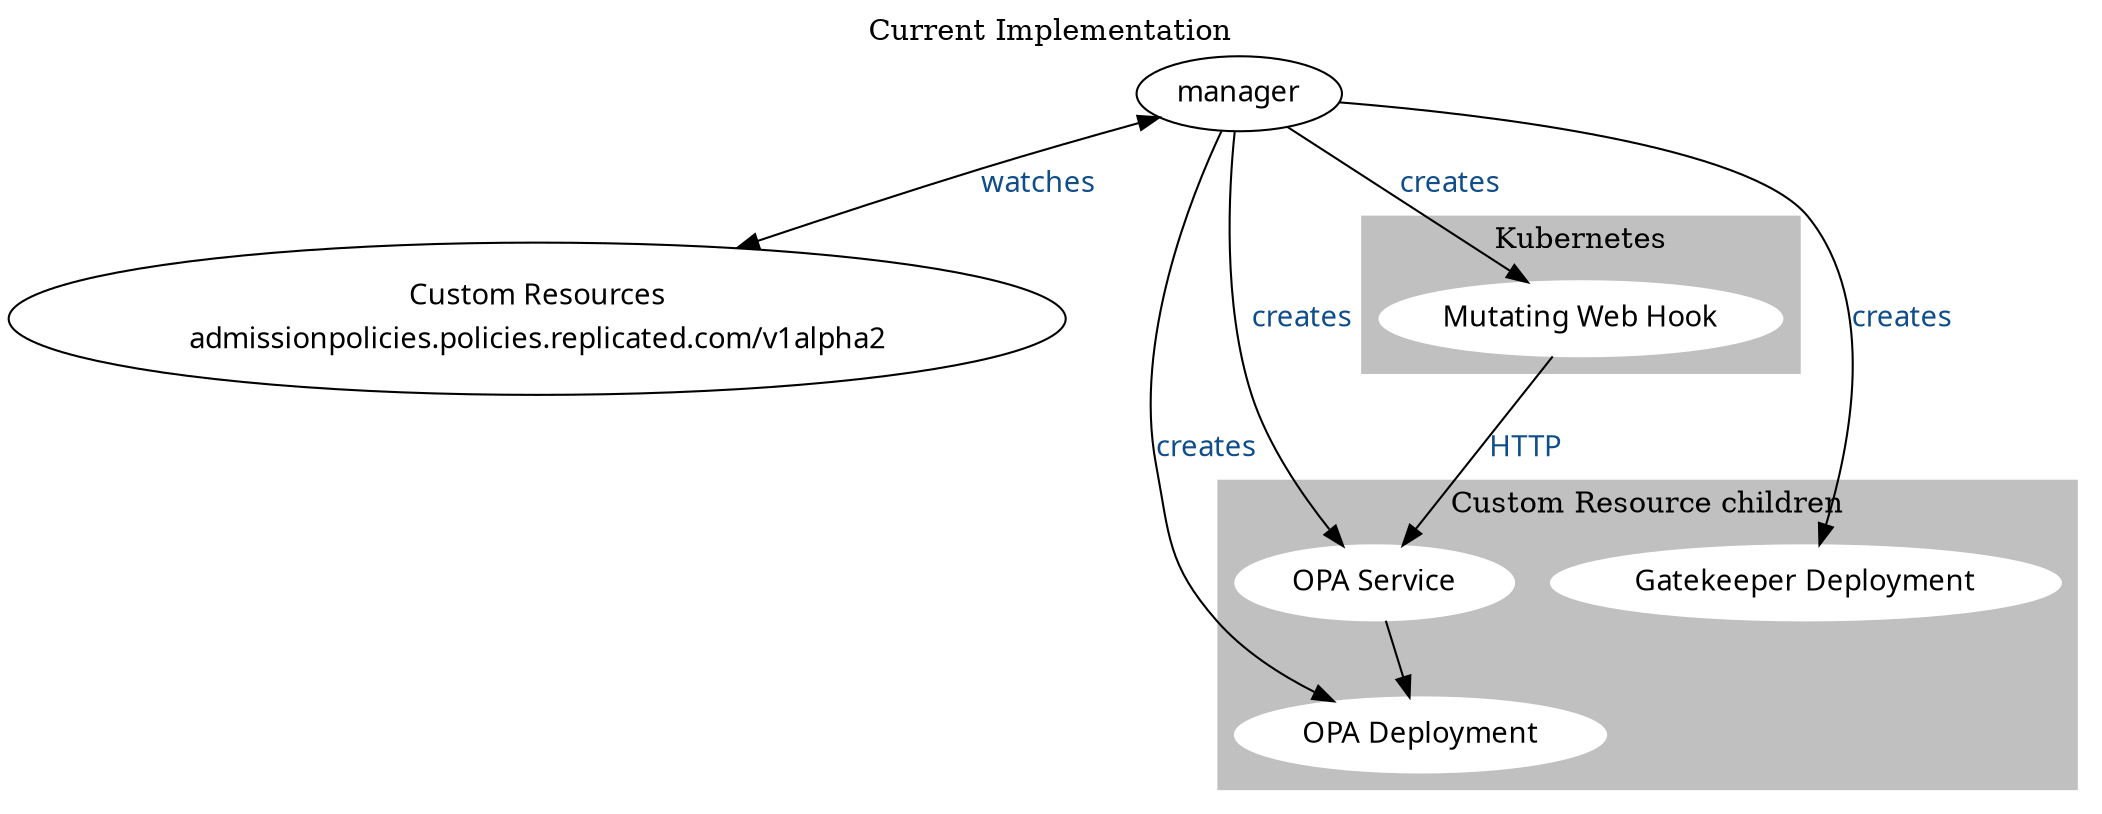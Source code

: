 digraph G {
    edge [fontname = "menlo", style = filled, fontcolor = dodgerblue4];
    node [fontname="menlo"];
    forcelabels = true;
    labelloc=top;
    label="Current Implementation";

    manager;
    CRDs [style="", color=black, label=< <table border="0"><tr><td>Custom Resources</td></tr><tr><td>admissionpolicies.policies.replicated.com/v1alpha2</td></tr></table> >];



    subgraph cluster_0 {
        rank=same;
        style="filled";
        color="gray";
        node [style=filled, color=white];
        gk; opa; opa2;
        label="Custom Resource children";
    }

    subgraph cluster_1 {
        rank=same;
        style="filled";
        color="gray";
        node [style=filled, color=white];
        mwh;
        label="Kubernetes";
    }

    gk[label=< Gatekeeper Deployment >];
    opa[label=< OPA Deployment >];
    opa2[label=< OPA Service >];

    mwh[label="Mutating Web Hook"];


    manager -> CRDs [dir="both" label="watches"];
    manager -> gk [label="creates"];
    manager -> opa [label="creates"];
    manager -> opa2 [label="creates"];
    opa2->opa;


    manager -> mwh [label="creates"];
    mwh -> opa2 [label="HTTP"];

}

